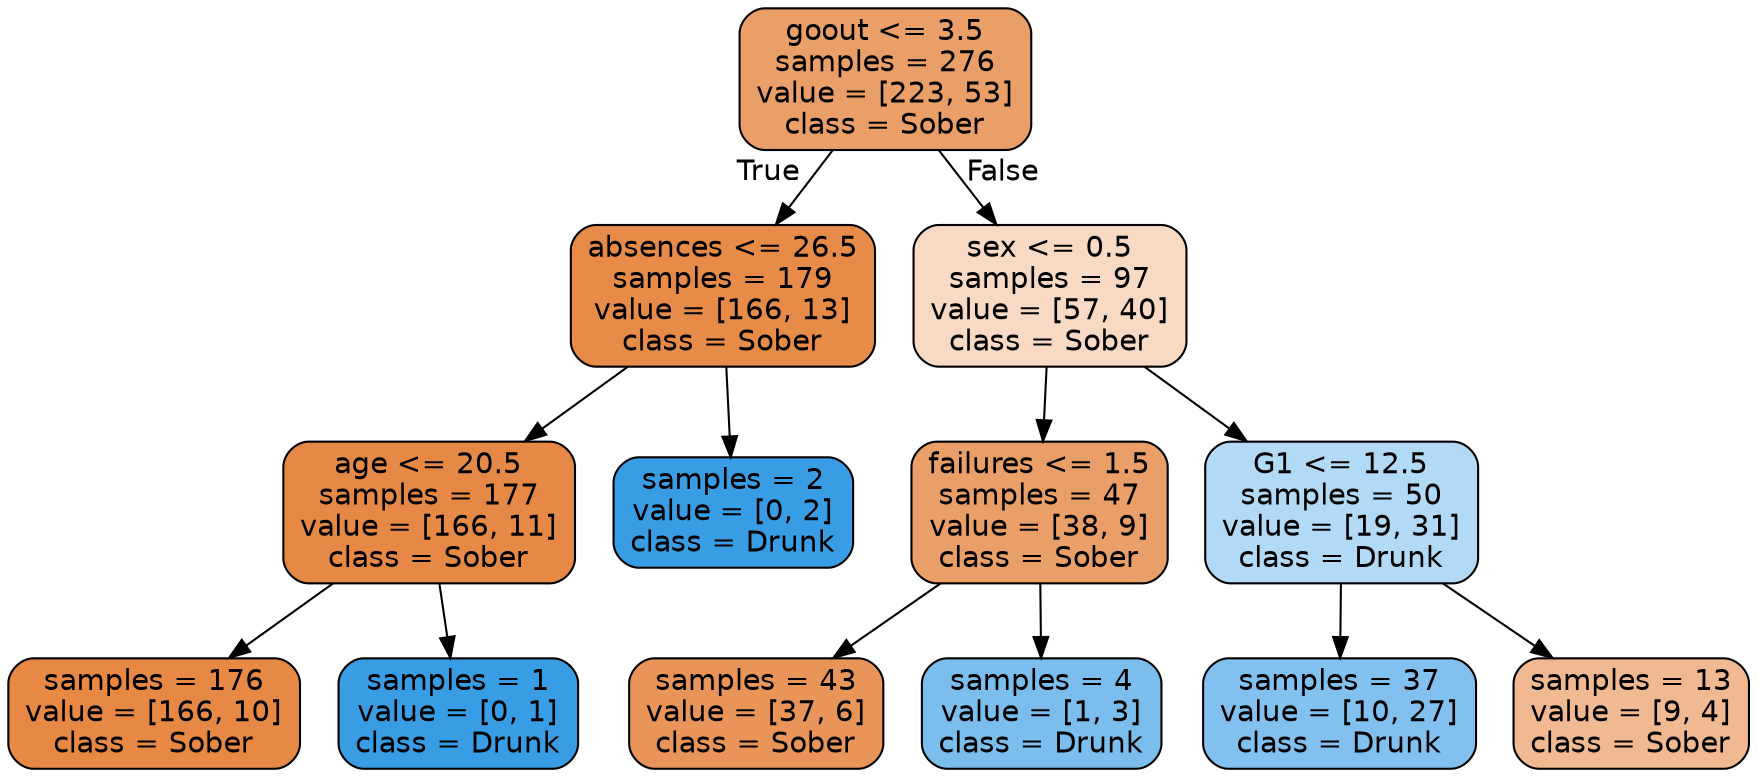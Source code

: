 digraph Tree {
node [shape=box, style="filled, rounded", color="black", fontname=helvetica] ;
edge [fontname=helvetica] ;
0 [label="goout <= 3.5\nsamples = 276\nvalue = [223, 53]\nclass = Sober", fillcolor="#eb9f68"] ;
1 [label="absences <= 26.5\nsamples = 179\nvalue = [166, 13]\nclass = Sober", fillcolor="#e78b49"] ;
0 -> 1 [labeldistance=2.5, labelangle=45, headlabel="True"] ;
2 [label="age <= 20.5\nsamples = 177\nvalue = [166, 11]\nclass = Sober", fillcolor="#e78946"] ;
1 -> 2 ;
3 [label="samples = 176\nvalue = [166, 10]\nclass = Sober", fillcolor="#e78945"] ;
2 -> 3 ;
4 [label="samples = 1\nvalue = [0, 1]\nclass = Drunk", fillcolor="#399de5"] ;
2 -> 4 ;
5 [label="samples = 2\nvalue = [0, 2]\nclass = Drunk", fillcolor="#399de5"] ;
1 -> 5 ;
6 [label="sex <= 0.5\nsamples = 97\nvalue = [57, 40]\nclass = Sober", fillcolor="#f7d9c4"] ;
0 -> 6 [labeldistance=2.5, labelangle=-45, headlabel="False"] ;
7 [label="failures <= 1.5\nsamples = 47\nvalue = [38, 9]\nclass = Sober", fillcolor="#eb9f68"] ;
6 -> 7 ;
8 [label="samples = 43\nvalue = [37, 6]\nclass = Sober", fillcolor="#e99559"] ;
7 -> 8 ;
9 [label="samples = 4\nvalue = [1, 3]\nclass = Drunk", fillcolor="#7bbeee"] ;
7 -> 9 ;
10 [label="G1 <= 12.5\nsamples = 50\nvalue = [19, 31]\nclass = Drunk", fillcolor="#b2d9f5"] ;
6 -> 10 ;
11 [label="samples = 37\nvalue = [10, 27]\nclass = Drunk", fillcolor="#82c1ef"] ;
10 -> 11 ;
12 [label="samples = 13\nvalue = [9, 4]\nclass = Sober", fillcolor="#f1b991"] ;
10 -> 12 ;
}